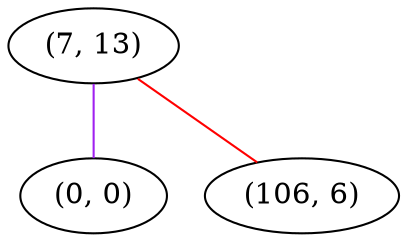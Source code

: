 graph "" {
"(7, 13)";
"(0, 0)";
"(106, 6)";
"(7, 13)" -- "(106, 6)"  [color=red, key=0, weight=1];
"(7, 13)" -- "(0, 0)"  [color=purple, key=0, weight=4];
}
